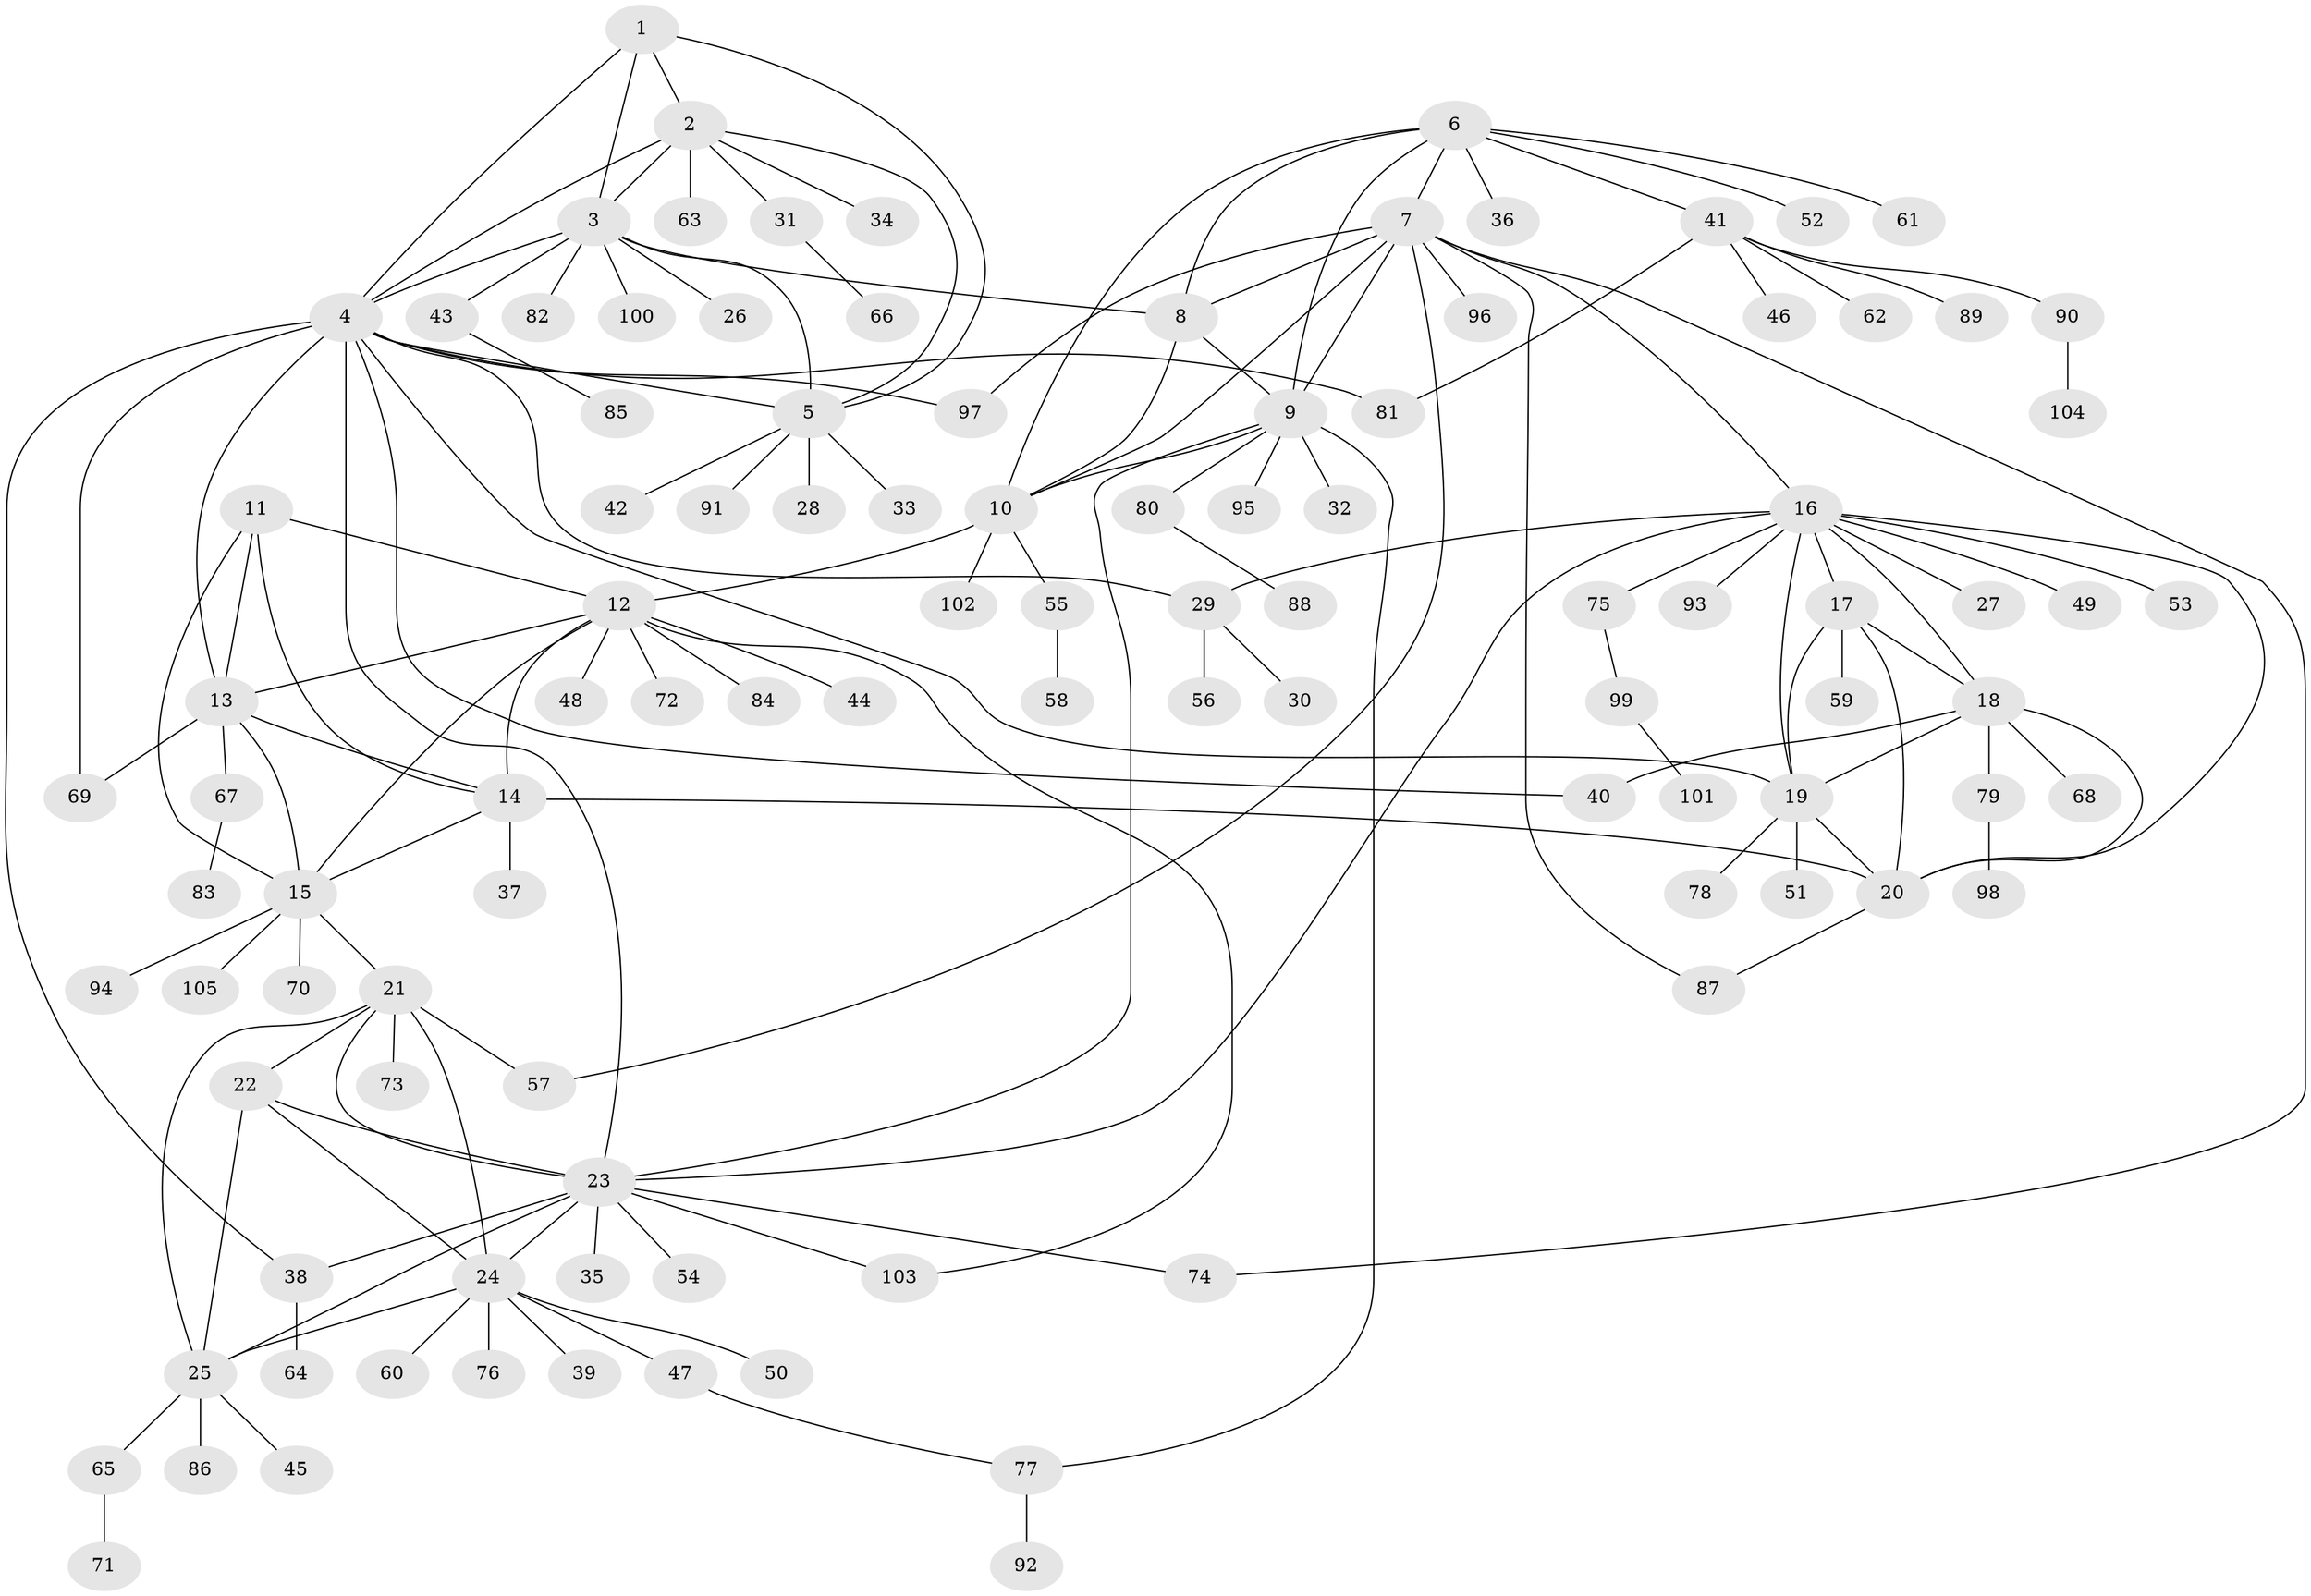 // coarse degree distribution, {6: 0.06329113924050633, 7: 0.05063291139240506, 11: 0.012658227848101266, 9: 0.02531645569620253, 5: 0.06329113924050633, 8: 0.012658227848101266, 4: 0.02531645569620253, 12: 0.012658227848101266, 15: 0.012658227848101266, 1: 0.569620253164557, 3: 0.02531645569620253, 2: 0.12658227848101267}
// Generated by graph-tools (version 1.1) at 2025/42/03/06/25 10:42:14]
// undirected, 105 vertices, 151 edges
graph export_dot {
graph [start="1"]
  node [color=gray90,style=filled];
  1;
  2;
  3;
  4;
  5;
  6;
  7;
  8;
  9;
  10;
  11;
  12;
  13;
  14;
  15;
  16;
  17;
  18;
  19;
  20;
  21;
  22;
  23;
  24;
  25;
  26;
  27;
  28;
  29;
  30;
  31;
  32;
  33;
  34;
  35;
  36;
  37;
  38;
  39;
  40;
  41;
  42;
  43;
  44;
  45;
  46;
  47;
  48;
  49;
  50;
  51;
  52;
  53;
  54;
  55;
  56;
  57;
  58;
  59;
  60;
  61;
  62;
  63;
  64;
  65;
  66;
  67;
  68;
  69;
  70;
  71;
  72;
  73;
  74;
  75;
  76;
  77;
  78;
  79;
  80;
  81;
  82;
  83;
  84;
  85;
  86;
  87;
  88;
  89;
  90;
  91;
  92;
  93;
  94;
  95;
  96;
  97;
  98;
  99;
  100;
  101;
  102;
  103;
  104;
  105;
  1 -- 2;
  1 -- 3;
  1 -- 4;
  1 -- 5;
  2 -- 3;
  2 -- 4;
  2 -- 5;
  2 -- 31;
  2 -- 34;
  2 -- 63;
  3 -- 4;
  3 -- 5;
  3 -- 8;
  3 -- 26;
  3 -- 43;
  3 -- 82;
  3 -- 100;
  4 -- 5;
  4 -- 13;
  4 -- 19;
  4 -- 23;
  4 -- 29;
  4 -- 38;
  4 -- 40;
  4 -- 69;
  4 -- 81;
  4 -- 97;
  5 -- 28;
  5 -- 33;
  5 -- 42;
  5 -- 91;
  6 -- 7;
  6 -- 8;
  6 -- 9;
  6 -- 10;
  6 -- 36;
  6 -- 41;
  6 -- 52;
  6 -- 61;
  7 -- 8;
  7 -- 9;
  7 -- 10;
  7 -- 16;
  7 -- 57;
  7 -- 74;
  7 -- 87;
  7 -- 96;
  7 -- 97;
  8 -- 9;
  8 -- 10;
  9 -- 10;
  9 -- 23;
  9 -- 32;
  9 -- 77;
  9 -- 80;
  9 -- 95;
  10 -- 12;
  10 -- 55;
  10 -- 102;
  11 -- 12;
  11 -- 13;
  11 -- 14;
  11 -- 15;
  12 -- 13;
  12 -- 14;
  12 -- 15;
  12 -- 44;
  12 -- 48;
  12 -- 72;
  12 -- 84;
  12 -- 103;
  13 -- 14;
  13 -- 15;
  13 -- 67;
  13 -- 69;
  14 -- 15;
  14 -- 20;
  14 -- 37;
  15 -- 21;
  15 -- 70;
  15 -- 94;
  15 -- 105;
  16 -- 17;
  16 -- 18;
  16 -- 19;
  16 -- 20;
  16 -- 23;
  16 -- 27;
  16 -- 29;
  16 -- 49;
  16 -- 53;
  16 -- 75;
  16 -- 93;
  17 -- 18;
  17 -- 19;
  17 -- 20;
  17 -- 59;
  18 -- 19;
  18 -- 20;
  18 -- 40;
  18 -- 68;
  18 -- 79;
  19 -- 20;
  19 -- 51;
  19 -- 78;
  20 -- 87;
  21 -- 22;
  21 -- 23;
  21 -- 24;
  21 -- 25;
  21 -- 57;
  21 -- 73;
  22 -- 23;
  22 -- 24;
  22 -- 25;
  23 -- 24;
  23 -- 25;
  23 -- 35;
  23 -- 38;
  23 -- 54;
  23 -- 74;
  23 -- 103;
  24 -- 25;
  24 -- 39;
  24 -- 47;
  24 -- 50;
  24 -- 60;
  24 -- 76;
  25 -- 45;
  25 -- 65;
  25 -- 86;
  29 -- 30;
  29 -- 56;
  31 -- 66;
  38 -- 64;
  41 -- 46;
  41 -- 62;
  41 -- 81;
  41 -- 89;
  41 -- 90;
  43 -- 85;
  47 -- 77;
  55 -- 58;
  65 -- 71;
  67 -- 83;
  75 -- 99;
  77 -- 92;
  79 -- 98;
  80 -- 88;
  90 -- 104;
  99 -- 101;
}
